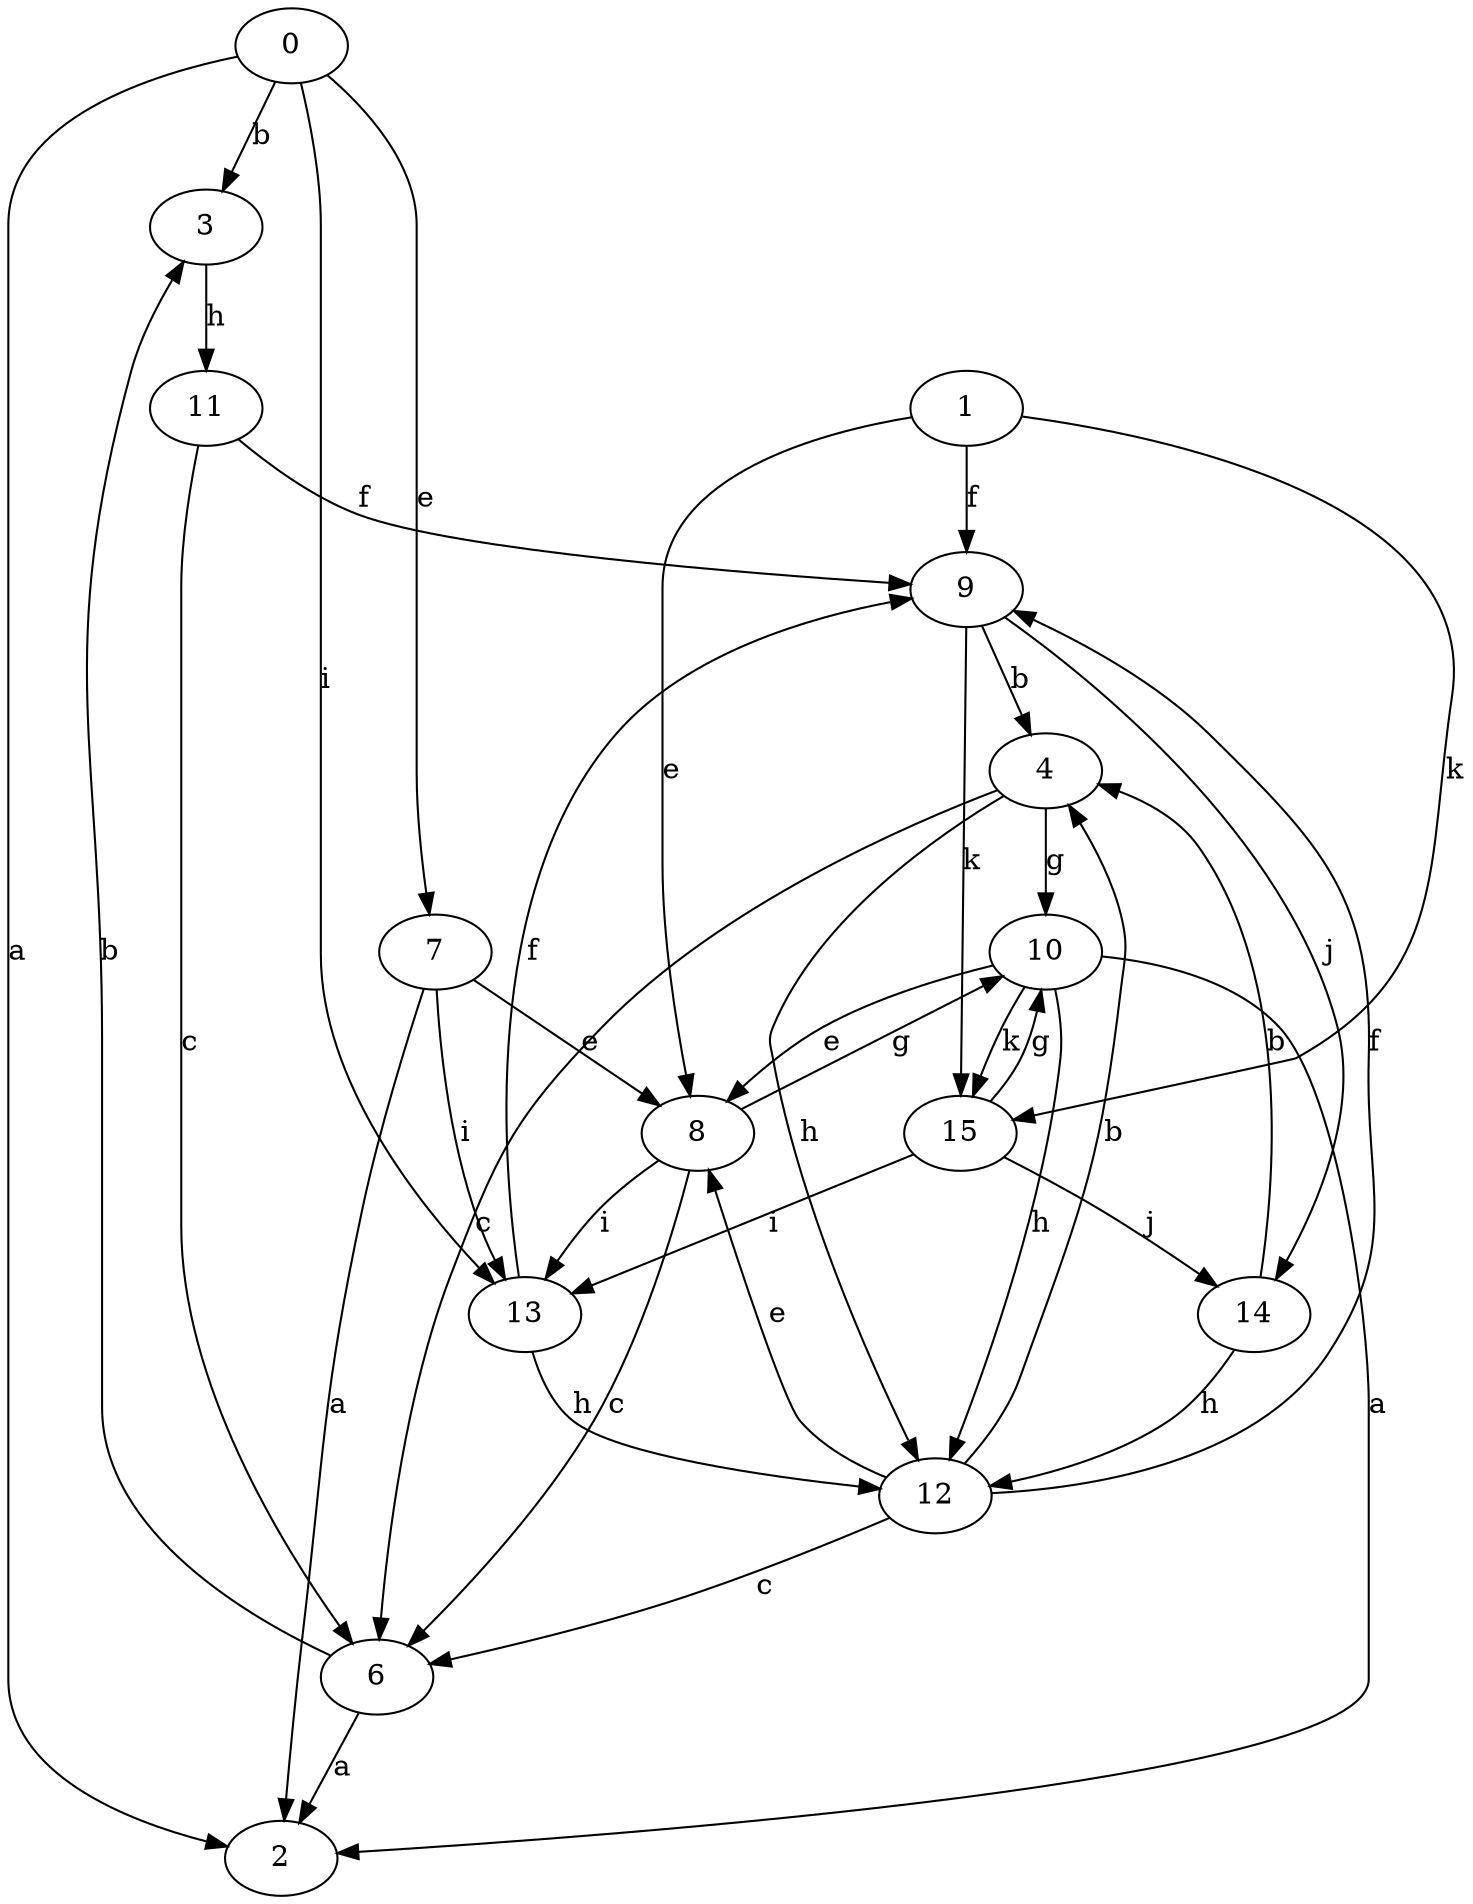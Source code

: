 strict digraph  {
2;
0;
1;
3;
4;
6;
7;
8;
9;
10;
11;
12;
13;
14;
15;
0 -> 2  [label=a];
0 -> 3  [label=b];
0 -> 7  [label=e];
0 -> 13  [label=i];
1 -> 8  [label=e];
1 -> 9  [label=f];
1 -> 15  [label=k];
3 -> 11  [label=h];
4 -> 6  [label=c];
4 -> 10  [label=g];
4 -> 12  [label=h];
6 -> 2  [label=a];
6 -> 3  [label=b];
7 -> 2  [label=a];
7 -> 8  [label=e];
7 -> 13  [label=i];
8 -> 6  [label=c];
8 -> 10  [label=g];
8 -> 13  [label=i];
9 -> 4  [label=b];
9 -> 14  [label=j];
9 -> 15  [label=k];
10 -> 2  [label=a];
10 -> 8  [label=e];
10 -> 12  [label=h];
10 -> 15  [label=k];
11 -> 6  [label=c];
11 -> 9  [label=f];
12 -> 4  [label=b];
12 -> 6  [label=c];
12 -> 8  [label=e];
12 -> 9  [label=f];
13 -> 9  [label=f];
13 -> 12  [label=h];
14 -> 4  [label=b];
14 -> 12  [label=h];
15 -> 10  [label=g];
15 -> 13  [label=i];
15 -> 14  [label=j];
}
